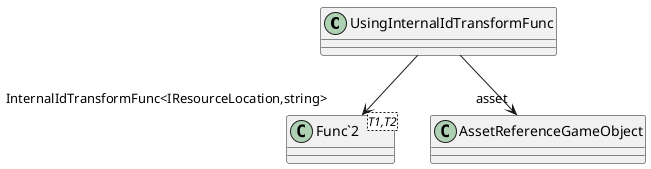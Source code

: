 @startuml
class UsingInternalIdTransformFunc {
}
class "Func`2"<T1,T2> {
}
UsingInternalIdTransformFunc --> "InternalIdTransformFunc<IResourceLocation,string>" "Func`2"
UsingInternalIdTransformFunc --> "asset" AssetReferenceGameObject
@enduml
